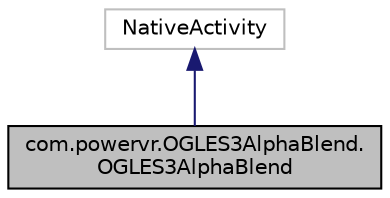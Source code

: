 digraph "com.powervr.OGLES3AlphaBlend.OGLES3AlphaBlend"
{
  edge [fontname="Helvetica",fontsize="10",labelfontname="Helvetica",labelfontsize="10"];
  node [fontname="Helvetica",fontsize="10",shape=record];
  Node1 [label="com.powervr.OGLES3AlphaBlend.\lOGLES3AlphaBlend",height=0.2,width=0.4,color="black", fillcolor="grey75", style="filled", fontcolor="black"];
  Node2 -> Node1 [dir="back",color="midnightblue",fontsize="10",style="solid"];
  Node2 [label="NativeActivity",height=0.2,width=0.4,color="grey75", fillcolor="white", style="filled"];
}
